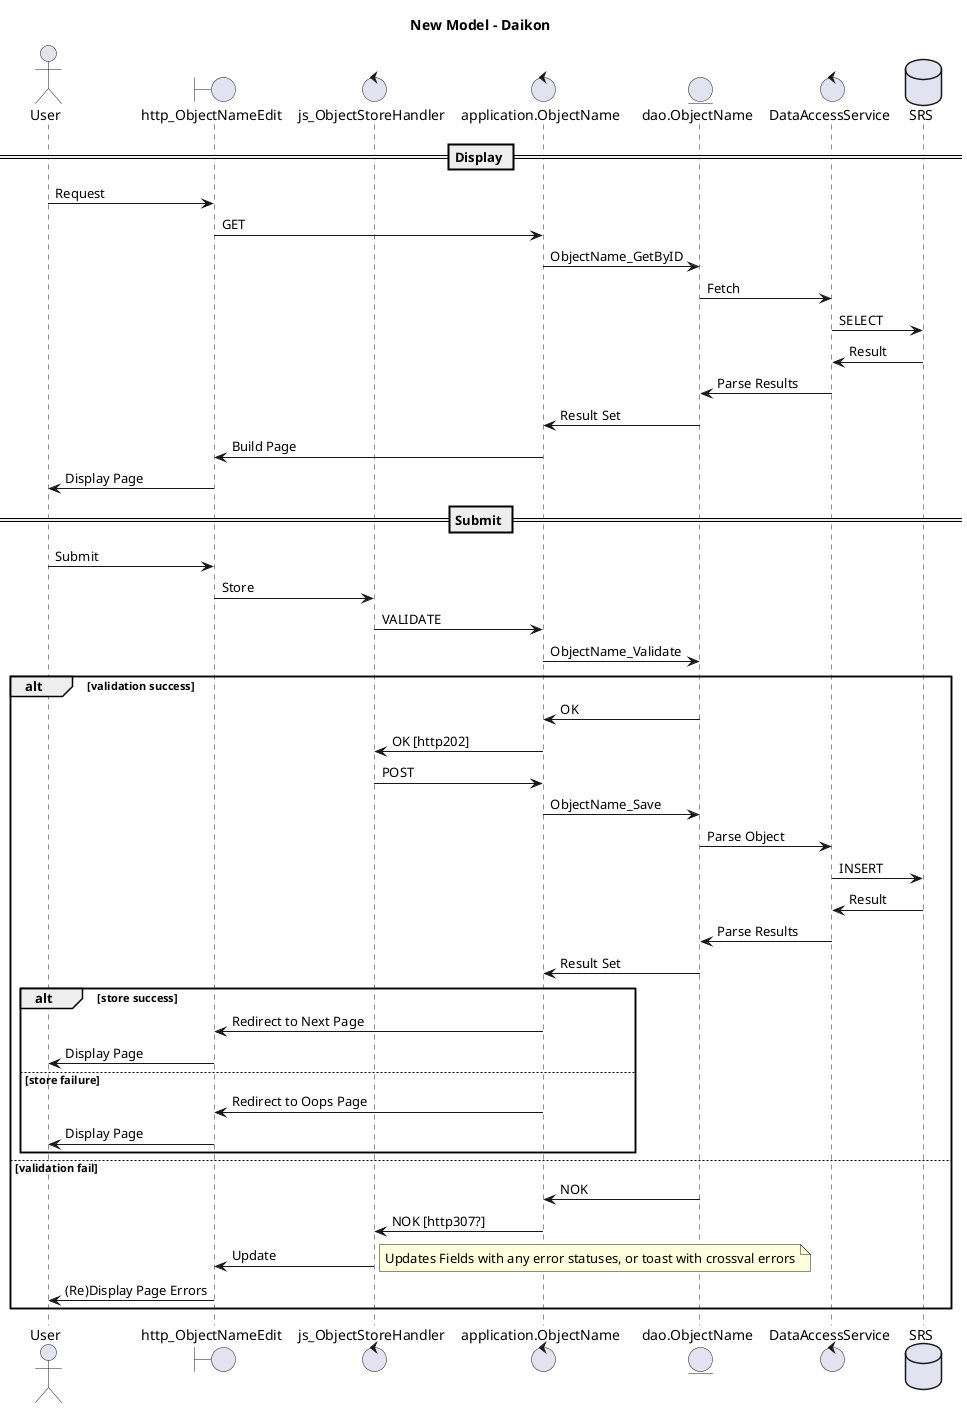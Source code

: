 @startuml
title New Model - Daikon
actor User as user
boundary http_ObjectNameEdit as web
control js_ObjectStoreHandler as js
control application.ObjectName as app
entity dao.ObjectName as dao
control DataAccessService as das 
database SRS as db

== Display ==
user -> web: Request
web->app: GET
app->dao: ObjectName_GetByID
dao->das: Fetch
das->db: SELECT
db->das: Result
das->dao: Parse Results
dao->app: Result Set
app-> web: Build Page
web->user:Display Page
== Submit ==
user -> web: Submit
web -> js: Store
js->app: VALIDATE
app->dao: ObjectName_Validate
alt validation success
dao-> app:OK 
app-> js:OK [http202]
js->app: POST
app->dao: ObjectName_Save
dao->das: Parse Object
das->db: INSERT
db->das: Result
das->dao: Parse Results
dao->app: Result Set
alt store success
app->web: Redirect to Next Page
web->user: Display Page
else store failure
app->web: Redirect to Oops Page
web->user: Display Page
end

else validation fail
dao-> app:NOK 
app-> js:NOK [http307?]
js->web: Update 
note right
Updates Fields with any error statuses, or toast with crossval errors
end note
web->user: (Re)Display Page Errors
end

@enduml